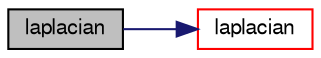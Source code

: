 digraph "laplacian"
{
  bgcolor="transparent";
  edge [fontname="FreeSans",fontsize="10",labelfontname="FreeSans",labelfontsize="10"];
  node [fontname="FreeSans",fontsize="10",shape=record];
  rankdir="LR";
  Node17280 [label="laplacian",height=0.2,width=0.4,color="black", fillcolor="grey75", style="filled", fontcolor="black"];
  Node17280 -> Node17281 [color="midnightblue",fontsize="10",style="solid",fontname="FreeSans"];
  Node17281 [label="laplacian",height=0.2,width=0.4,color="red",URL="$a21134.html#ac75bff389d0405149b204b0d7ac214cd"];
}
